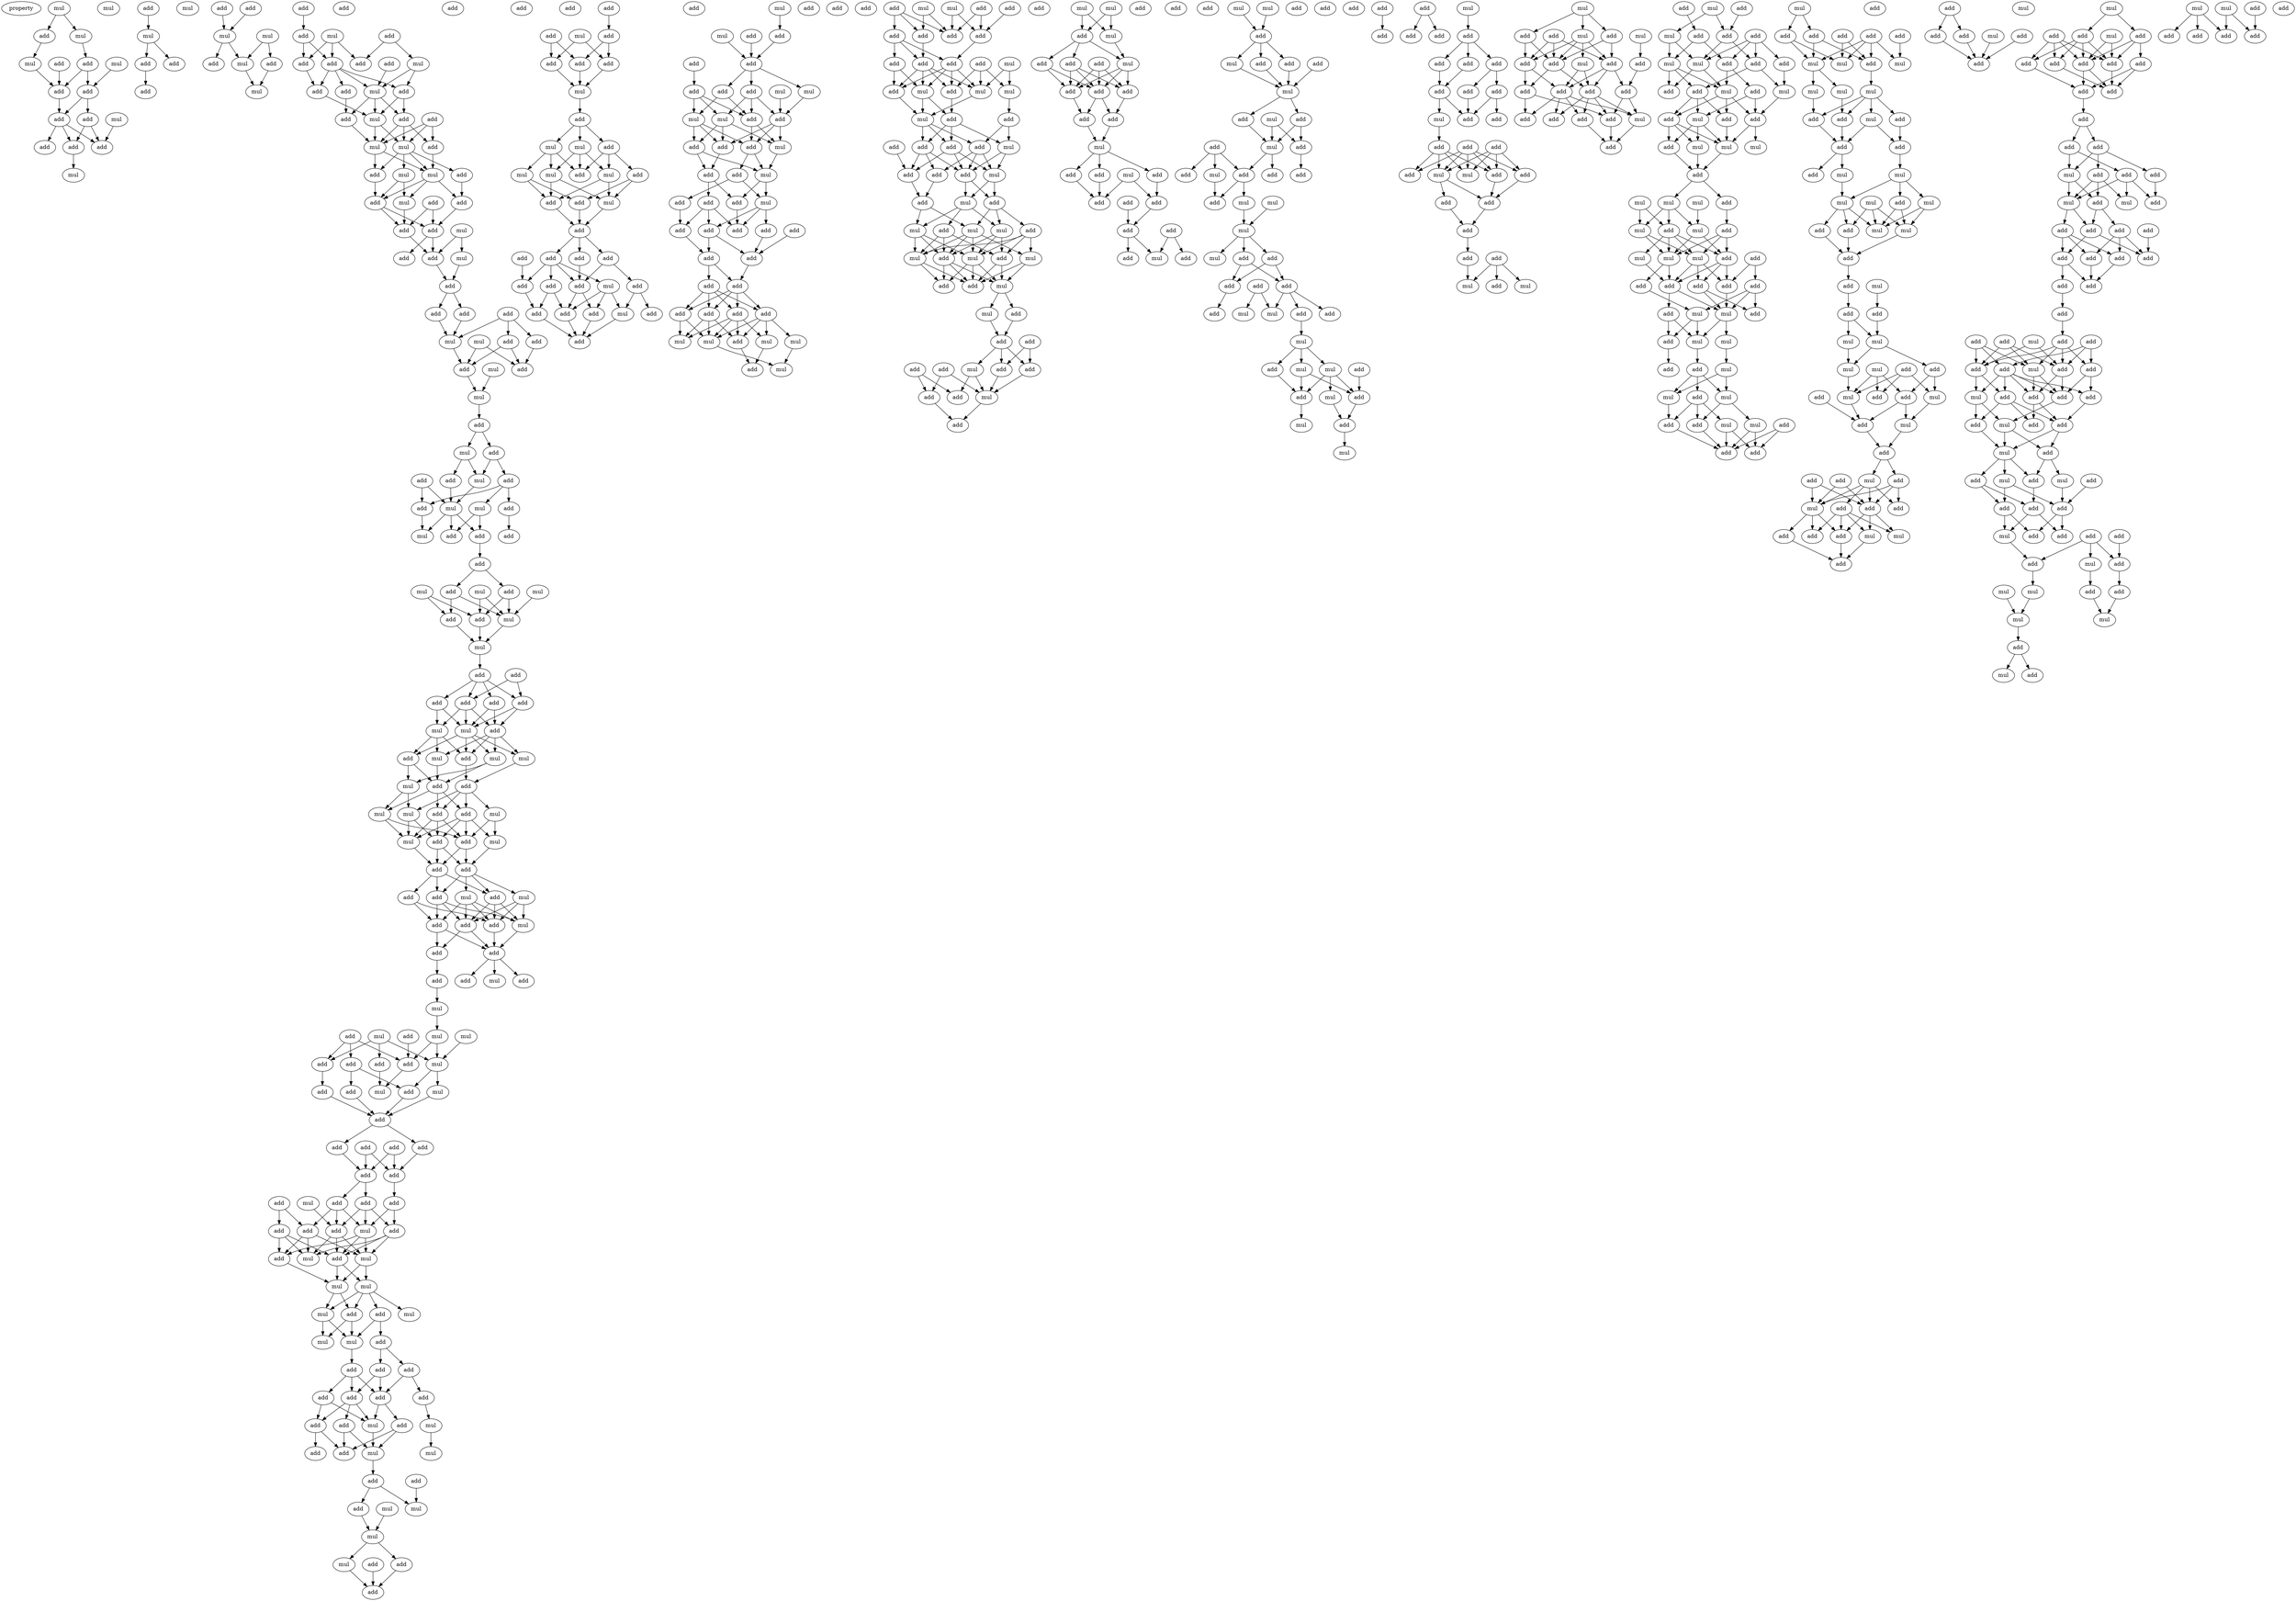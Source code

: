 digraph {
    node [fontcolor=black]
    property [mul=2,lf=1.9]
    0 [ label = mul ];
    1 [ label = mul ];
    2 [ label = mul ];
    3 [ label = add ];
    4 [ label = mul ];
    5 [ label = add ];
    6 [ label = add ];
    7 [ label = mul ];
    8 [ label = add ];
    9 [ label = add ];
    10 [ label = add ];
    11 [ label = mul ];
    12 [ label = add ];
    13 [ label = add ];
    14 [ label = add ];
    15 [ label = add ];
    16 [ label = add ];
    17 [ label = mul ];
    18 [ label = mul ];
    19 [ label = mul ];
    20 [ label = add ];
    21 [ label = add ];
    22 [ label = add ];
    23 [ label = add ];
    24 [ label = add ];
    25 [ label = mul ];
    26 [ label = mul ];
    27 [ label = add ];
    28 [ label = add ];
    29 [ label = mul ];
    30 [ label = mul ];
    31 [ label = add ];
    32 [ label = mul ];
    33 [ label = add ];
    34 [ label = add ];
    35 [ label = add ];
    36 [ label = add ];
    37 [ label = add ];
    38 [ label = mul ];
    39 [ label = add ];
    40 [ label = add ];
    41 [ label = mul ];
    42 [ label = add ];
    43 [ label = add ];
    44 [ label = add ];
    45 [ label = add ];
    46 [ label = mul ];
    47 [ label = add ];
    48 [ label = mul ];
    49 [ label = add ];
    50 [ label = mul ];
    51 [ label = mul ];
    52 [ label = add ];
    53 [ label = mul ];
    54 [ label = add ];
    55 [ label = add ];
    56 [ label = mul ];
    57 [ label = add ];
    58 [ label = add ];
    59 [ label = mul ];
    60 [ label = add ];
    61 [ label = add ];
    62 [ label = add ];
    63 [ label = mul ];
    64 [ label = add ];
    65 [ label = add ];
    66 [ label = add ];
    67 [ label = add ];
    68 [ label = add ];
    69 [ label = mul ];
    70 [ label = add ];
    71 [ label = mul ];
    72 [ label = add ];
    73 [ label = add ];
    74 [ label = add ];
    75 [ label = mul ];
    76 [ label = mul ];
    77 [ label = add ];
    78 [ label = mul ];
    79 [ label = add ];
    80 [ label = add ];
    81 [ label = add ];
    82 [ label = mul ];
    83 [ label = add ];
    84 [ label = add ];
    85 [ label = mul ];
    86 [ label = mul ];
    87 [ label = add ];
    88 [ label = add ];
    89 [ label = add ];
    90 [ label = mul ];
    91 [ label = add ];
    92 [ label = add ];
    93 [ label = add ];
    94 [ label = add ];
    95 [ label = mul ];
    96 [ label = mul ];
    97 [ label = mul ];
    98 [ label = add ];
    99 [ label = add ];
    100 [ label = mul ];
    101 [ label = mul ];
    102 [ label = add ];
    103 [ label = add ];
    104 [ label = add ];
    105 [ label = add ];
    106 [ label = add ];
    107 [ label = add ];
    108 [ label = add ];
    109 [ label = mul ];
    110 [ label = mul ];
    111 [ label = add ];
    112 [ label = add ];
    113 [ label = mul ];
    114 [ label = add ];
    115 [ label = mul ];
    116 [ label = mul ];
    117 [ label = mul ];
    118 [ label = add ];
    119 [ label = add ];
    120 [ label = mul ];
    121 [ label = mul ];
    122 [ label = add ];
    123 [ label = add ];
    124 [ label = mul ];
    125 [ label = add ];
    126 [ label = add ];
    127 [ label = mul ];
    128 [ label = mul ];
    129 [ label = add ];
    130 [ label = add ];
    131 [ label = mul ];
    132 [ label = add ];
    133 [ label = add ];
    134 [ label = mul ];
    135 [ label = add ];
    136 [ label = add ];
    137 [ label = add ];
    138 [ label = add ];
    139 [ label = mul ];
    140 [ label = add ];
    141 [ label = add ];
    142 [ label = mul ];
    143 [ label = add ];
    144 [ label = add ];
    145 [ label = add ];
    146 [ label = mul ];
    147 [ label = mul ];
    148 [ label = mul ];
    149 [ label = add ];
    150 [ label = add ];
    151 [ label = mul ];
    152 [ label = add ];
    153 [ label = add ];
    154 [ label = add ];
    155 [ label = mul ];
    156 [ label = add ];
    157 [ label = mul ];
    158 [ label = add ];
    159 [ label = add ];
    160 [ label = add ];
    161 [ label = mul ];
    162 [ label = add ];
    163 [ label = add ];
    164 [ label = add ];
    165 [ label = add ];
    166 [ label = add ];
    167 [ label = add ];
    168 [ label = add ];
    169 [ label = add ];
    170 [ label = add ];
    171 [ label = mul ];
    172 [ label = add ];
    173 [ label = add ];
    174 [ label = add ];
    175 [ label = add ];
    176 [ label = mul ];
    177 [ label = add ];
    178 [ label = add ];
    179 [ label = add ];
    180 [ label = mul ];
    181 [ label = add ];
    182 [ label = add ];
    183 [ label = mul ];
    184 [ label = mul ];
    185 [ label = mul ];
    186 [ label = mul ];
    187 [ label = add ];
    188 [ label = add ];
    189 [ label = mul ];
    190 [ label = mul ];
    191 [ label = add ];
    192 [ label = mul ];
    193 [ label = add ];
    194 [ label = add ];
    195 [ label = add ];
    196 [ label = add ];
    197 [ label = add ];
    198 [ label = add ];
    199 [ label = add ];
    200 [ label = add ];
    201 [ label = add ];
    202 [ label = mul ];
    203 [ label = add ];
    204 [ label = add ];
    205 [ label = mul ];
    206 [ label = add ];
    207 [ label = add ];
    208 [ label = mul ];
    209 [ label = mul ];
    210 [ label = add ];
    211 [ label = add ];
    212 [ label = add ];
    213 [ label = mul ];
    214 [ label = mul ];
    215 [ label = mul ];
    216 [ label = add ];
    217 [ label = mul ];
    218 [ label = add ];
    219 [ label = add ];
    220 [ label = add ];
    221 [ label = add ];
    222 [ label = add ];
    223 [ label = add ];
    224 [ label = mul ];
    225 [ label = add ];
    226 [ label = add ];
    227 [ label = add ];
    228 [ label = add ];
    229 [ label = mul ];
    230 [ label = add ];
    231 [ label = mul ];
    232 [ label = mul ];
    233 [ label = add ];
    234 [ label = mul ];
    235 [ label = mul ];
    236 [ label = mul ];
    237 [ label = add ];
    238 [ label = add ];
    239 [ label = add ];
    240 [ label = mul ];
    241 [ label = add ];
    242 [ label = add ];
    243 [ label = add ];
    244 [ label = add ];
    245 [ label = add ];
    246 [ label = add ];
    247 [ label = add ];
    248 [ label = mul ];
    249 [ label = add ];
    250 [ label = add ];
    251 [ label = add ];
    252 [ label = mul ];
    253 [ label = add ];
    254 [ label = add ];
    255 [ label = add ];
    256 [ label = add ];
    257 [ label = add ];
    258 [ label = mul ];
    259 [ label = mul ];
    260 [ label = add ];
    261 [ label = add ];
    262 [ label = add ];
    263 [ label = add ];
    264 [ label = add ];
    265 [ label = add ];
    266 [ label = mul ];
    267 [ label = add ];
    268 [ label = mul ];
    269 [ label = mul ];
    270 [ label = add ];
    271 [ label = add ];
    272 [ label = mul ];
    273 [ label = add ];
    274 [ label = add ];
    275 [ label = mul ];
    276 [ label = add ];
    277 [ label = mul ];
    278 [ label = add ];
    279 [ label = add ];
    280 [ label = add ];
    281 [ label = add ];
    282 [ label = add ];
    283 [ label = mul ];
    284 [ label = add ];
    285 [ label = add ];
    286 [ label = add ];
    287 [ label = add ];
    288 [ label = add ];
    289 [ label = add ];
    290 [ label = add ];
    291 [ label = add ];
    292 [ label = add ];
    293 [ label = add ];
    294 [ label = add ];
    295 [ label = add ];
    296 [ label = add ];
    297 [ label = add ];
    298 [ label = mul ];
    299 [ label = mul ];
    300 [ label = mul ];
    301 [ label = add ];
    302 [ label = mul ];
    303 [ label = add ];
    304 [ label = mul ];
    305 [ label = add ];
    306 [ label = add ];
    307 [ label = add ];
    308 [ label = mul ];
    309 [ label = add ];
    310 [ label = add ];
    311 [ label = mul ];
    312 [ label = add ];
    313 [ label = add ];
    314 [ label = add ];
    315 [ label = add ];
    316 [ label = mul ];
    317 [ label = add ];
    318 [ label = add ];
    319 [ label = add ];
    320 [ label = add ];
    321 [ label = mul ];
    322 [ label = mul ];
    323 [ label = add ];
    324 [ label = add ];
    325 [ label = mul ];
    326 [ label = mul ];
    327 [ label = add ];
    328 [ label = add ];
    329 [ label = add ];
    330 [ label = add ];
    331 [ label = add ];
    332 [ label = mul ];
    333 [ label = add ];
    334 [ label = add ];
    335 [ label = add ];
    336 [ label = mul ];
    337 [ label = add ];
    338 [ label = mul ];
    339 [ label = add ];
    340 [ label = add ];
    341 [ label = add ];
    342 [ label = mul ];
    343 [ label = add ];
    344 [ label = mul ];
    345 [ label = mul ];
    346 [ label = add ];
    347 [ label = add ];
    348 [ label = mul ];
    349 [ label = mul ];
    350 [ label = mul ];
    351 [ label = mul ];
    352 [ label = add ];
    353 [ label = add ];
    354 [ label = mul ];
    355 [ label = add ];
    356 [ label = add ];
    357 [ label = add ];
    358 [ label = add ];
    359 [ label = add ];
    360 [ label = add ];
    361 [ label = mul ];
    362 [ label = add ];
    363 [ label = add ];
    364 [ label = mul ];
    365 [ label = add ];
    366 [ label = add ];
    367 [ label = add ];
    368 [ label = mul ];
    369 [ label = mul ];
    370 [ label = add ];
    371 [ label = add ];
    372 [ label = mul ];
    373 [ label = mul ];
    374 [ label = add ];
    375 [ label = add ];
    376 [ label = add ];
    377 [ label = add ];
    378 [ label = add ];
    379 [ label = add ];
    380 [ label = add ];
    381 [ label = add ];
    382 [ label = mul ];
    383 [ label = add ];
    384 [ label = add ];
    385 [ label = add ];
    386 [ label = mul ];
    387 [ label = add ];
    388 [ label = add ];
    389 [ label = add ];
    390 [ label = add ];
    391 [ label = add ];
    392 [ label = add ];
    393 [ label = mul ];
    394 [ label = add ];
    395 [ label = add ];
    396 [ label = add ];
    397 [ label = mul ];
    398 [ label = mul ];
    399 [ label = add ];
    400 [ label = mul ];
    401 [ label = add ];
    402 [ label = add ];
    403 [ label = add ];
    404 [ label = mul ];
    405 [ label = add ];
    406 [ label = mul ];
    407 [ label = add ];
    408 [ label = add ];
    409 [ label = add ];
    410 [ label = mul ];
    411 [ label = add ];
    412 [ label = mul ];
    413 [ label = add ];
    414 [ label = add ];
    415 [ label = add ];
    416 [ label = mul ];
    417 [ label = add ];
    418 [ label = mul ];
    419 [ label = mul ];
    420 [ label = add ];
    421 [ label = mul ];
    422 [ label = add ];
    423 [ label = add ];
    424 [ label = add ];
    425 [ label = add ];
    426 [ label = add ];
    427 [ label = add ];
    428 [ label = mul ];
    429 [ label = add ];
    430 [ label = add ];
    431 [ label = mul ];
    432 [ label = add ];
    433 [ label = mul ];
    434 [ label = mul ];
    435 [ label = mul ];
    436 [ label = add ];
    437 [ label = add ];
    438 [ label = add ];
    439 [ label = mul ];
    440 [ label = add ];
    441 [ label = add ];
    442 [ label = add ];
    443 [ label = add ];
    444 [ label = mul ];
    445 [ label = add ];
    446 [ label = mul ];
    447 [ label = add ];
    448 [ label = add ];
    449 [ label = add ];
    450 [ label = mul ];
    451 [ label = add ];
    452 [ label = add ];
    453 [ label = add ];
    454 [ label = add ];
    455 [ label = add ];
    456 [ label = add ];
    457 [ label = add ];
    458 [ label = mul ];
    459 [ label = add ];
    460 [ label = add ];
    461 [ label = add ];
    462 [ label = add ];
    463 [ label = add ];
    464 [ label = add ];
    465 [ label = add ];
    466 [ label = add ];
    467 [ label = mul ];
    468 [ label = mul ];
    469 [ label = add ];
    470 [ label = add ];
    471 [ label = add ];
    472 [ label = add ];
    473 [ label = add ];
    474 [ label = mul ];
    475 [ label = mul ];
    476 [ label = add ];
    477 [ label = mul ];
    478 [ label = add ];
    479 [ label = mul ];
    480 [ label = add ];
    481 [ label = add ];
    482 [ label = mul ];
    483 [ label = add ];
    484 [ label = add ];
    485 [ label = add ];
    486 [ label = mul ];
    487 [ label = add ];
    488 [ label = add ];
    489 [ label = add ];
    490 [ label = add ];
    491 [ label = add ];
    492 [ label = mul ];
    493 [ label = add ];
    494 [ label = add ];
    495 [ label = add ];
    496 [ label = add ];
    497 [ label = add ];
    498 [ label = mul ];
    499 [ label = add ];
    500 [ label = add ];
    501 [ label = mul ];
    502 [ label = add ];
    503 [ label = add ];
    504 [ label = add ];
    505 [ label = mul ];
    506 [ label = add ];
    507 [ label = add ];
    508 [ label = mul ];
    509 [ label = add ];
    510 [ label = mul ];
    511 [ label = mul ];
    512 [ label = add ];
    513 [ label = add ];
    514 [ label = add ];
    515 [ label = add ];
    516 [ label = add ];
    517 [ label = add ];
    518 [ label = mul ];
    519 [ label = add ];
    520 [ label = mul ];
    521 [ label = mul ];
    522 [ label = mul ];
    523 [ label = add ];
    524 [ label = mul ];
    525 [ label = mul ];
    526 [ label = mul ];
    527 [ label = add ];
    528 [ label = mul ];
    529 [ label = add ];
    530 [ label = mul ];
    531 [ label = add ];
    532 [ label = add ];
    533 [ label = mul ];
    534 [ label = mul ];
    535 [ label = add ];
    536 [ label = mul ];
    537 [ label = add ];
    538 [ label = add ];
    539 [ label = add ];
    540 [ label = add ];
    541 [ label = add ];
    542 [ label = mul ];
    543 [ label = mul ];
    544 [ label = add ];
    545 [ label = add ];
    546 [ label = mul ];
    547 [ label = add ];
    548 [ label = mul ];
    549 [ label = mul ];
    550 [ label = add ];
    551 [ label = add ];
    552 [ label = mul ];
    553 [ label = add ];
    554 [ label = mul ];
    555 [ label = add ];
    556 [ label = add ];
    557 [ label = add ];
    558 [ label = mul ];
    559 [ label = mul ];
    560 [ label = add ];
    561 [ label = add ];
    562 [ label = mul ];
    563 [ label = add ];
    564 [ label = add ];
    565 [ label = add ];
    566 [ label = add ];
    567 [ label = add ];
    568 [ label = add ];
    569 [ label = mul ];
    570 [ label = mul ];
    571 [ label = mul ];
    572 [ label = mul ];
    573 [ label = mul ];
    574 [ label = mul ];
    575 [ label = mul ];
    576 [ label = add ];
    577 [ label = add ];
    578 [ label = add ];
    579 [ label = add ];
    580 [ label = add ];
    581 [ label = mul ];
    582 [ label = mul ];
    583 [ label = add ];
    584 [ label = add ];
    585 [ label = mul ];
    586 [ label = mul ];
    587 [ label = mul ];
    588 [ label = mul ];
    589 [ label = mul ];
    590 [ label = add ];
    591 [ label = add ];
    592 [ label = add ];
    593 [ label = mul ];
    594 [ label = add ];
    595 [ label = add ];
    596 [ label = add ];
    597 [ label = add ];
    598 [ label = mul ];
    599 [ label = mul ];
    600 [ label = mul ];
    601 [ label = add ];
    602 [ label = mul ];
    603 [ label = add ];
    604 [ label = mul ];
    605 [ label = mul ];
    606 [ label = add ];
    607 [ label = add ];
    608 [ label = add ];
    609 [ label = add ];
    610 [ label = mul ];
    611 [ label = add ];
    612 [ label = add ];
    613 [ label = mul ];
    614 [ label = add ];
    615 [ label = add ];
    616 [ label = add ];
    617 [ label = mul ];
    618 [ label = add ];
    619 [ label = add ];
    620 [ label = add ];
    621 [ label = add ];
    622 [ label = mul ];
    623 [ label = add ];
    624 [ label = mul ];
    625 [ label = add ];
    626 [ label = add ];
    627 [ label = add ];
    628 [ label = mul ];
    629 [ label = add ];
    630 [ label = mul ];
    631 [ label = add ];
    632 [ label = add ];
    633 [ label = mul ];
    634 [ label = add ];
    635 [ label = add ];
    636 [ label = add ];
    637 [ label = mul ];
    638 [ label = add ];
    639 [ label = add ];
    640 [ label = add ];
    641 [ label = add ];
    642 [ label = add ];
    643 [ label = add ];
    644 [ label = add ];
    645 [ label = add ];
    646 [ label = add ];
    647 [ label = add ];
    648 [ label = add ];
    649 [ label = add ];
    650 [ label = mul ];
    651 [ label = add ];
    652 [ label = add ];
    653 [ label = mul ];
    654 [ label = mul ];
    655 [ label = add ];
    656 [ label = add ];
    657 [ label = add ];
    658 [ label = add ];
    659 [ label = add ];
    660 [ label = add ];
    661 [ label = add ];
    662 [ label = add ];
    663 [ label = add ];
    664 [ label = add ];
    665 [ label = add ];
    666 [ label = add ];
    667 [ label = mul ];
    668 [ label = add ];
    669 [ label = add ];
    670 [ label = add ];
    671 [ label = add ];
    672 [ label = mul ];
    673 [ label = add ];
    674 [ label = add ];
    675 [ label = add ];
    676 [ label = add ];
    677 [ label = add ];
    678 [ label = add ];
    679 [ label = mul ];
    680 [ label = add ];
    681 [ label = add ];
    682 [ label = mul ];
    683 [ label = add ];
    684 [ label = add ];
    685 [ label = add ];
    686 [ label = mul ];
    687 [ label = add ];
    688 [ label = add ];
    689 [ label = mul ];
    690 [ label = add ];
    691 [ label = add ];
    692 [ label = mul ];
    693 [ label = add ];
    694 [ label = add ];
    695 [ label = add ];
    696 [ label = add ];
    697 [ label = add ];
    698 [ label = add ];
    699 [ label = mul ];
    700 [ label = add ];
    701 [ label = mul ];
    702 [ label = add ];
    703 [ label = add ];
    704 [ label = mul ];
    705 [ label = add ];
    706 [ label = add ];
    707 [ label = mul ];
    708 [ label = mul ];
    709 [ label = mul ];
    710 [ label = add ];
    711 [ label = mul ];
    712 [ label = add ];
    713 [ label = mul ];
    714 [ label = add ];
    715 [ label = mul ];
    716 [ label = add ];
    717 [ label = add ];
    718 [ label = add ];
    719 [ label = add ];
    720 [ label = add ];
    0 -> 2 [ name = 0 ];
    0 -> 3 [ name = 1 ];
    2 -> 6 [ name = 2 ];
    3 -> 7 [ name = 3 ];
    4 -> 9 [ name = 4 ];
    5 -> 8 [ name = 5 ];
    6 -> 8 [ name = 6 ];
    6 -> 9 [ name = 7 ];
    7 -> 8 [ name = 8 ];
    8 -> 10 [ name = 9 ];
    9 -> 10 [ name = 10 ];
    9 -> 12 [ name = 11 ];
    10 -> 13 [ name = 12 ];
    10 -> 14 [ name = 13 ];
    10 -> 15 [ name = 14 ];
    11 -> 14 [ name = 15 ];
    12 -> 14 [ name = 16 ];
    12 -> 15 [ name = 17 ];
    15 -> 17 [ name = 18 ];
    16 -> 18 [ name = 19 ];
    18 -> 20 [ name = 20 ];
    18 -> 21 [ name = 21 ];
    20 -> 22 [ name = 22 ];
    23 -> 26 [ name = 23 ];
    24 -> 26 [ name = 24 ];
    25 -> 27 [ name = 25 ];
    25 -> 29 [ name = 26 ];
    26 -> 28 [ name = 27 ];
    26 -> 29 [ name = 28 ];
    27 -> 30 [ name = 29 ];
    29 -> 30 [ name = 30 ];
    31 -> 34 [ name = 31 ];
    32 -> 36 [ name = 32 ];
    32 -> 37 [ name = 33 ];
    32 -> 39 [ name = 34 ];
    33 -> 36 [ name = 35 ];
    33 -> 38 [ name = 36 ];
    34 -> 37 [ name = 37 ];
    34 -> 39 [ name = 38 ];
    35 -> 41 [ name = 39 ];
    37 -> 40 [ name = 40 ];
    38 -> 41 [ name = 41 ];
    38 -> 42 [ name = 42 ];
    39 -> 40 [ name = 43 ];
    39 -> 41 [ name = 44 ];
    39 -> 42 [ name = 45 ];
    39 -> 43 [ name = 46 ];
    40 -> 46 [ name = 47 ];
    41 -> 44 [ name = 48 ];
    41 -> 45 [ name = 49 ];
    41 -> 46 [ name = 50 ];
    42 -> 45 [ name = 51 ];
    42 -> 46 [ name = 52 ];
    43 -> 44 [ name = 53 ];
    44 -> 50 [ name = 54 ];
    45 -> 48 [ name = 55 ];
    45 -> 49 [ name = 56 ];
    45 -> 50 [ name = 57 ];
    46 -> 48 [ name = 58 ];
    46 -> 50 [ name = 59 ];
    47 -> 48 [ name = 60 ];
    47 -> 49 [ name = 61 ];
    47 -> 50 [ name = 62 ];
    48 -> 51 [ name = 63 ];
    48 -> 52 [ name = 64 ];
    48 -> 53 [ name = 65 ];
    48 -> 54 [ name = 66 ];
    49 -> 51 [ name = 67 ];
    50 -> 51 [ name = 68 ];
    50 -> 54 [ name = 69 ];
    51 -> 55 [ name = 70 ];
    51 -> 56 [ name = 71 ];
    51 -> 58 [ name = 72 ];
    52 -> 55 [ name = 73 ];
    53 -> 56 [ name = 74 ];
    53 -> 58 [ name = 75 ];
    54 -> 58 [ name = 76 ];
    55 -> 61 [ name = 77 ];
    56 -> 60 [ name = 78 ];
    57 -> 60 [ name = 79 ];
    57 -> 61 [ name = 80 ];
    58 -> 60 [ name = 81 ];
    58 -> 61 [ name = 82 ];
    59 -> 63 [ name = 83 ];
    59 -> 64 [ name = 84 ];
    60 -> 64 [ name = 85 ];
    61 -> 62 [ name = 86 ];
    61 -> 64 [ name = 87 ];
    63 -> 65 [ name = 88 ];
    64 -> 65 [ name = 89 ];
    65 -> 67 [ name = 90 ];
    65 -> 68 [ name = 91 ];
    66 -> 69 [ name = 92 ];
    66 -> 70 [ name = 93 ];
    66 -> 72 [ name = 94 ];
    67 -> 69 [ name = 95 ];
    68 -> 69 [ name = 96 ];
    69 -> 73 [ name = 97 ];
    70 -> 74 [ name = 98 ];
    71 -> 73 [ name = 99 ];
    71 -> 74 [ name = 100 ];
    72 -> 73 [ name = 101 ];
    72 -> 74 [ name = 102 ];
    73 -> 76 [ name = 103 ];
    75 -> 76 [ name = 104 ];
    76 -> 77 [ name = 105 ];
    77 -> 78 [ name = 106 ];
    77 -> 79 [ name = 107 ];
    78 -> 81 [ name = 108 ];
    78 -> 82 [ name = 109 ];
    79 -> 82 [ name = 110 ];
    79 -> 83 [ name = 111 ];
    80 -> 85 [ name = 112 ];
    80 -> 87 [ name = 113 ];
    81 -> 85 [ name = 114 ];
    82 -> 85 [ name = 115 ];
    83 -> 84 [ name = 116 ];
    83 -> 86 [ name = 117 ];
    83 -> 87 [ name = 118 ];
    84 -> 91 [ name = 119 ];
    85 -> 88 [ name = 120 ];
    85 -> 89 [ name = 121 ];
    85 -> 90 [ name = 122 ];
    86 -> 88 [ name = 123 ];
    86 -> 89 [ name = 124 ];
    87 -> 90 [ name = 125 ];
    89 -> 92 [ name = 126 ];
    92 -> 93 [ name = 127 ];
    92 -> 94 [ name = 128 ];
    93 -> 98 [ name = 129 ];
    93 -> 100 [ name = 130 ];
    94 -> 99 [ name = 131 ];
    94 -> 100 [ name = 132 ];
    95 -> 98 [ name = 133 ];
    95 -> 99 [ name = 134 ];
    96 -> 100 [ name = 135 ];
    97 -> 99 [ name = 136 ];
    97 -> 100 [ name = 137 ];
    98 -> 101 [ name = 138 ];
    99 -> 101 [ name = 139 ];
    100 -> 101 [ name = 140 ];
    101 -> 102 [ name = 141 ];
    102 -> 105 [ name = 142 ];
    102 -> 106 [ name = 143 ];
    102 -> 107 [ name = 144 ];
    102 -> 108 [ name = 145 ];
    103 -> 106 [ name = 146 ];
    103 -> 108 [ name = 147 ];
    105 -> 110 [ name = 148 ];
    105 -> 111 [ name = 149 ];
    106 -> 110 [ name = 150 ];
    106 -> 111 [ name = 151 ];
    107 -> 109 [ name = 152 ];
    107 -> 110 [ name = 153 ];
    108 -> 109 [ name = 154 ];
    108 -> 110 [ name = 155 ];
    108 -> 111 [ name = 156 ];
    109 -> 112 [ name = 157 ];
    109 -> 114 [ name = 158 ];
    109 -> 116 [ name = 159 ];
    110 -> 112 [ name = 160 ];
    110 -> 113 [ name = 161 ];
    110 -> 114 [ name = 162 ];
    110 -> 115 [ name = 163 ];
    111 -> 112 [ name = 164 ];
    111 -> 113 [ name = 165 ];
    111 -> 115 [ name = 166 ];
    111 -> 116 [ name = 167 ];
    112 -> 119 [ name = 168 ];
    113 -> 117 [ name = 169 ];
    113 -> 118 [ name = 170 ];
    114 -> 117 [ name = 171 ];
    114 -> 118 [ name = 172 ];
    115 -> 119 [ name = 173 ];
    116 -> 118 [ name = 174 ];
    117 -> 121 [ name = 175 ];
    117 -> 124 [ name = 176 ];
    118 -> 121 [ name = 177 ];
    118 -> 122 [ name = 178 ];
    118 -> 123 [ name = 179 ];
    119 -> 120 [ name = 180 ];
    119 -> 122 [ name = 181 ];
    119 -> 123 [ name = 182 ];
    119 -> 124 [ name = 183 ];
    120 -> 125 [ name = 184 ];
    120 -> 127 [ name = 185 ];
    121 -> 125 [ name = 186 ];
    121 -> 128 [ name = 187 ];
    122 -> 125 [ name = 188 ];
    122 -> 126 [ name = 189 ];
    122 -> 128 [ name = 190 ];
    123 -> 125 [ name = 191 ];
    123 -> 126 [ name = 192 ];
    123 -> 127 [ name = 193 ];
    123 -> 128 [ name = 194 ];
    124 -> 126 [ name = 195 ];
    124 -> 128 [ name = 196 ];
    125 -> 129 [ name = 197 ];
    125 -> 130 [ name = 198 ];
    126 -> 129 [ name = 199 ];
    126 -> 130 [ name = 200 ];
    127 -> 130 [ name = 201 ];
    128 -> 129 [ name = 202 ];
    129 -> 132 [ name = 203 ];
    129 -> 133 [ name = 204 ];
    129 -> 135 [ name = 205 ];
    130 -> 131 [ name = 206 ];
    130 -> 133 [ name = 207 ];
    130 -> 134 [ name = 208 ];
    130 -> 135 [ name = 209 ];
    131 -> 136 [ name = 210 ];
    131 -> 137 [ name = 211 ];
    131 -> 138 [ name = 212 ];
    131 -> 139 [ name = 213 ];
    132 -> 136 [ name = 214 ];
    132 -> 138 [ name = 215 ];
    133 -> 136 [ name = 216 ];
    133 -> 137 [ name = 217 ];
    133 -> 139 [ name = 218 ];
    134 -> 136 [ name = 219 ];
    134 -> 137 [ name = 220 ];
    134 -> 139 [ name = 221 ];
    135 -> 137 [ name = 222 ];
    135 -> 138 [ name = 223 ];
    135 -> 139 [ name = 224 ];
    136 -> 140 [ name = 225 ];
    137 -> 140 [ name = 226 ];
    137 -> 141 [ name = 227 ];
    138 -> 140 [ name = 228 ];
    138 -> 141 [ name = 229 ];
    139 -> 140 [ name = 230 ];
    140 -> 142 [ name = 231 ];
    140 -> 143 [ name = 232 ];
    140 -> 145 [ name = 233 ];
    141 -> 144 [ name = 234 ];
    144 -> 146 [ name = 235 ];
    146 -> 147 [ name = 236 ];
    147 -> 153 [ name = 237 ];
    147 -> 155 [ name = 238 ];
    148 -> 154 [ name = 239 ];
    148 -> 155 [ name = 240 ];
    148 -> 156 [ name = 241 ];
    149 -> 153 [ name = 242 ];
    150 -> 152 [ name = 243 ];
    150 -> 153 [ name = 244 ];
    150 -> 156 [ name = 245 ];
    151 -> 155 [ name = 246 ];
    152 -> 158 [ name = 247 ];
    152 -> 159 [ name = 248 ];
    153 -> 161 [ name = 249 ];
    154 -> 161 [ name = 250 ];
    155 -> 157 [ name = 251 ];
    155 -> 159 [ name = 252 ];
    156 -> 160 [ name = 253 ];
    157 -> 162 [ name = 254 ];
    158 -> 162 [ name = 255 ];
    159 -> 162 [ name = 256 ];
    160 -> 162 [ name = 257 ];
    162 -> 163 [ name = 258 ];
    162 -> 164 [ name = 259 ];
    163 -> 169 [ name = 260 ];
    164 -> 168 [ name = 261 ];
    166 -> 168 [ name = 262 ];
    166 -> 169 [ name = 263 ];
    167 -> 168 [ name = 264 ];
    167 -> 169 [ name = 265 ];
    168 -> 172 [ name = 266 ];
    169 -> 170 [ name = 267 ];
    169 -> 173 [ name = 268 ];
    170 -> 176 [ name = 269 ];
    170 -> 177 [ name = 270 ];
    170 -> 179 [ name = 271 ];
    171 -> 177 [ name = 272 ];
    172 -> 176 [ name = 273 ];
    172 -> 179 [ name = 274 ];
    173 -> 175 [ name = 275 ];
    173 -> 176 [ name = 276 ];
    173 -> 177 [ name = 277 ];
    174 -> 175 [ name = 278 ];
    174 -> 178 [ name = 279 ];
    175 -> 180 [ name = 280 ];
    175 -> 181 [ name = 281 ];
    175 -> 183 [ name = 282 ];
    176 -> 180 [ name = 283 ];
    176 -> 181 [ name = 284 ];
    176 -> 182 [ name = 285 ];
    177 -> 180 [ name = 286 ];
    177 -> 182 [ name = 287 ];
    177 -> 183 [ name = 288 ];
    178 -> 181 [ name = 289 ];
    178 -> 182 [ name = 290 ];
    178 -> 183 [ name = 291 ];
    179 -> 180 [ name = 292 ];
    179 -> 182 [ name = 293 ];
    179 -> 183 [ name = 294 ];
    180 -> 184 [ name = 295 ];
    180 -> 185 [ name = 296 ];
    181 -> 185 [ name = 297 ];
    182 -> 184 [ name = 298 ];
    182 -> 185 [ name = 299 ];
    184 -> 186 [ name = 300 ];
    184 -> 187 [ name = 301 ];
    184 -> 188 [ name = 302 ];
    184 -> 189 [ name = 303 ];
    185 -> 186 [ name = 304 ];
    185 -> 187 [ name = 305 ];
    186 -> 190 [ name = 306 ];
    186 -> 192 [ name = 307 ];
    187 -> 190 [ name = 308 ];
    187 -> 192 [ name = 309 ];
    188 -> 190 [ name = 310 ];
    188 -> 191 [ name = 311 ];
    190 -> 193 [ name = 312 ];
    191 -> 195 [ name = 313 ];
    191 -> 196 [ name = 314 ];
    193 -> 198 [ name = 315 ];
    193 -> 199 [ name = 316 ];
    193 -> 200 [ name = 317 ];
    195 -> 197 [ name = 318 ];
    195 -> 198 [ name = 319 ];
    196 -> 198 [ name = 320 ];
    196 -> 200 [ name = 321 ];
    197 -> 205 [ name = 322 ];
    198 -> 202 [ name = 323 ];
    198 -> 204 [ name = 324 ];
    199 -> 202 [ name = 325 ];
    199 -> 203 [ name = 326 ];
    200 -> 201 [ name = 327 ];
    200 -> 202 [ name = 328 ];
    200 -> 203 [ name = 329 ];
    201 -> 206 [ name = 330 ];
    201 -> 208 [ name = 331 ];
    202 -> 208 [ name = 332 ];
    203 -> 206 [ name = 333 ];
    203 -> 207 [ name = 334 ];
    204 -> 206 [ name = 335 ];
    204 -> 208 [ name = 336 ];
    205 -> 209 [ name = 337 ];
    208 -> 210 [ name = 338 ];
    210 -> 212 [ name = 339 ];
    210 -> 213 [ name = 340 ];
    211 -> 213 [ name = 341 ];
    212 -> 215 [ name = 342 ];
    214 -> 215 [ name = 343 ];
    215 -> 217 [ name = 344 ];
    215 -> 219 [ name = 345 ];
    217 -> 220 [ name = 346 ];
    218 -> 220 [ name = 347 ];
    219 -> 220 [ name = 348 ];
    221 -> 222 [ name = 349 ];
    222 -> 226 [ name = 350 ];
    222 -> 227 [ name = 351 ];
    223 -> 225 [ name = 352 ];
    223 -> 226 [ name = 353 ];
    224 -> 225 [ name = 354 ];
    224 -> 227 [ name = 355 ];
    225 -> 229 [ name = 356 ];
    226 -> 229 [ name = 357 ];
    227 -> 229 [ name = 358 ];
    229 -> 230 [ name = 359 ];
    230 -> 231 [ name = 360 ];
    230 -> 232 [ name = 361 ];
    230 -> 233 [ name = 362 ];
    231 -> 234 [ name = 363 ];
    231 -> 236 [ name = 364 ];
    231 -> 237 [ name = 365 ];
    232 -> 234 [ name = 366 ];
    232 -> 235 [ name = 367 ];
    232 -> 237 [ name = 368 ];
    233 -> 236 [ name = 369 ];
    233 -> 237 [ name = 370 ];
    233 -> 238 [ name = 371 ];
    234 -> 240 [ name = 372 ];
    234 -> 241 [ name = 373 ];
    235 -> 239 [ name = 374 ];
    235 -> 241 [ name = 375 ];
    236 -> 240 [ name = 376 ];
    236 -> 241 [ name = 377 ];
    238 -> 239 [ name = 378 ];
    238 -> 240 [ name = 379 ];
    239 -> 242 [ name = 380 ];
    240 -> 242 [ name = 381 ];
    241 -> 242 [ name = 382 ];
    242 -> 244 [ name = 383 ];
    242 -> 245 [ name = 384 ];
    242 -> 246 [ name = 385 ];
    243 -> 249 [ name = 386 ];
    244 -> 247 [ name = 387 ];
    244 -> 250 [ name = 388 ];
    245 -> 248 [ name = 389 ];
    245 -> 249 [ name = 390 ];
    245 -> 250 [ name = 391 ];
    245 -> 251 [ name = 392 ];
    246 -> 250 [ name = 393 ];
    247 -> 252 [ name = 394 ];
    247 -> 253 [ name = 395 ];
    248 -> 252 [ name = 396 ];
    248 -> 254 [ name = 397 ];
    248 -> 255 [ name = 398 ];
    249 -> 256 [ name = 399 ];
    250 -> 254 [ name = 400 ];
    250 -> 255 [ name = 401 ];
    251 -> 255 [ name = 402 ];
    251 -> 256 [ name = 403 ];
    252 -> 257 [ name = 404 ];
    254 -> 257 [ name = 405 ];
    255 -> 257 [ name = 406 ];
    256 -> 257 [ name = 407 ];
    258 -> 261 [ name = 408 ];
    259 -> 263 [ name = 409 ];
    260 -> 263 [ name = 410 ];
    261 -> 263 [ name = 411 ];
    262 -> 265 [ name = 412 ];
    263 -> 264 [ name = 413 ];
    263 -> 267 [ name = 414 ];
    263 -> 268 [ name = 415 ];
    264 -> 270 [ name = 416 ];
    264 -> 271 [ name = 417 ];
    264 -> 272 [ name = 418 ];
    265 -> 269 [ name = 419 ];
    265 -> 270 [ name = 420 ];
    265 -> 272 [ name = 421 ];
    266 -> 271 [ name = 422 ];
    267 -> 269 [ name = 423 ];
    267 -> 270 [ name = 424 ];
    268 -> 271 [ name = 425 ];
    269 -> 273 [ name = 426 ];
    269 -> 274 [ name = 427 ];
    269 -> 276 [ name = 428 ];
    270 -> 275 [ name = 429 ];
    270 -> 276 [ name = 430 ];
    271 -> 273 [ name = 431 ];
    271 -> 275 [ name = 432 ];
    271 -> 276 [ name = 433 ];
    272 -> 273 [ name = 434 ];
    272 -> 274 [ name = 435 ];
    272 -> 275 [ name = 436 ];
    273 -> 278 [ name = 437 ];
    274 -> 277 [ name = 438 ];
    274 -> 278 [ name = 439 ];
    275 -> 277 [ name = 440 ];
    276 -> 277 [ name = 441 ];
    276 -> 279 [ name = 442 ];
    277 -> 281 [ name = 443 ];
    277 -> 283 [ name = 444 ];
    278 -> 281 [ name = 445 ];
    278 -> 282 [ name = 446 ];
    279 -> 280 [ name = 447 ];
    279 -> 283 [ name = 448 ];
    280 -> 288 [ name = 449 ];
    281 -> 286 [ name = 450 ];
    282 -> 286 [ name = 451 ];
    282 -> 287 [ name = 452 ];
    282 -> 288 [ name = 453 ];
    283 -> 285 [ name = 454 ];
    283 -> 286 [ name = 455 ];
    283 -> 287 [ name = 456 ];
    284 -> 290 [ name = 457 ];
    285 -> 290 [ name = 458 ];
    287 -> 289 [ name = 459 ];
    287 -> 290 [ name = 460 ];
    288 -> 289 [ name = 461 ];
    289 -> 292 [ name = 462 ];
    289 -> 293 [ name = 463 ];
    290 -> 292 [ name = 464 ];
    292 -> 294 [ name = 465 ];
    292 -> 295 [ name = 466 ];
    292 -> 296 [ name = 467 ];
    292 -> 297 [ name = 468 ];
    293 -> 294 [ name = 469 ];
    293 -> 295 [ name = 470 ];
    293 -> 296 [ name = 471 ];
    293 -> 297 [ name = 472 ];
    294 -> 300 [ name = 473 ];
    294 -> 301 [ name = 474 ];
    294 -> 302 [ name = 475 ];
    295 -> 299 [ name = 476 ];
    295 -> 300 [ name = 477 ];
    295 -> 301 [ name = 478 ];
    295 -> 302 [ name = 479 ];
    296 -> 300 [ name = 480 ];
    296 -> 302 [ name = 481 ];
    297 -> 298 [ name = 482 ];
    297 -> 299 [ name = 483 ];
    297 -> 301 [ name = 484 ];
    297 -> 302 [ name = 485 ];
    298 -> 304 [ name = 486 ];
    299 -> 305 [ name = 487 ];
    301 -> 305 [ name = 488 ];
    302 -> 304 [ name = 489 ];
    307 -> 312 [ name = 490 ];
    307 -> 314 [ name = 491 ];
    307 -> 315 [ name = 492 ];
    308 -> 314 [ name = 493 ];
    308 -> 315 [ name = 494 ];
    309 -> 313 [ name = 495 ];
    309 -> 314 [ name = 496 ];
    310 -> 313 [ name = 497 ];
    311 -> 313 [ name = 498 ];
    311 -> 314 [ name = 499 ];
    312 -> 318 [ name = 500 ];
    312 -> 319 [ name = 501 ];
    312 -> 320 [ name = 502 ];
    313 -> 319 [ name = 503 ];
    315 -> 318 [ name = 504 ];
    316 -> 321 [ name = 505 ];
    316 -> 322 [ name = 506 ];
    317 -> 321 [ name = 507 ];
    317 -> 322 [ name = 508 ];
    317 -> 324 [ name = 509 ];
    318 -> 322 [ name = 510 ];
    318 -> 323 [ name = 511 ];
    318 -> 324 [ name = 512 ];
    318 -> 325 [ name = 513 ];
    319 -> 322 [ name = 514 ];
    319 -> 323 [ name = 515 ];
    319 -> 324 [ name = 516 ];
    319 -> 325 [ name = 517 ];
    320 -> 323 [ name = 518 ];
    320 -> 325 [ name = 519 ];
    321 -> 328 [ name = 520 ];
    322 -> 326 [ name = 521 ];
    323 -> 326 [ name = 522 ];
    324 -> 327 [ name = 523 ];
    325 -> 326 [ name = 524 ];
    325 -> 327 [ name = 525 ];
    326 -> 329 [ name = 526 ];
    326 -> 330 [ name = 527 ];
    326 -> 333 [ name = 528 ];
    327 -> 329 [ name = 529 ];
    327 -> 332 [ name = 530 ];
    327 -> 333 [ name = 531 ];
    328 -> 330 [ name = 532 ];
    328 -> 332 [ name = 533 ];
    329 -> 335 [ name = 534 ];
    329 -> 336 [ name = 535 ];
    329 -> 337 [ name = 536 ];
    330 -> 334 [ name = 537 ];
    330 -> 336 [ name = 538 ];
    330 -> 337 [ name = 539 ];
    331 -> 335 [ name = 540 ];
    332 -> 336 [ name = 541 ];
    332 -> 337 [ name = 542 ];
    333 -> 334 [ name = 543 ];
    333 -> 335 [ name = 544 ];
    333 -> 337 [ name = 545 ];
    334 -> 339 [ name = 546 ];
    335 -> 339 [ name = 547 ];
    336 -> 338 [ name = 548 ];
    336 -> 340 [ name = 549 ];
    337 -> 338 [ name = 550 ];
    337 -> 340 [ name = 551 ];
    338 -> 343 [ name = 552 ];
    338 -> 344 [ name = 553 ];
    338 -> 345 [ name = 554 ];
    339 -> 342 [ name = 555 ];
    339 -> 344 [ name = 556 ];
    340 -> 341 [ name = 557 ];
    340 -> 342 [ name = 558 ];
    340 -> 345 [ name = 559 ];
    341 -> 346 [ name = 560 ];
    341 -> 348 [ name = 561 ];
    341 -> 349 [ name = 562 ];
    341 -> 350 [ name = 563 ];
    342 -> 347 [ name = 564 ];
    342 -> 348 [ name = 565 ];
    342 -> 349 [ name = 566 ];
    342 -> 350 [ name = 567 ];
    343 -> 346 [ name = 568 ];
    343 -> 347 [ name = 569 ];
    343 -> 349 [ name = 570 ];
    344 -> 347 [ name = 571 ];
    344 -> 349 [ name = 572 ];
    344 -> 350 [ name = 573 ];
    345 -> 346 [ name = 574 ];
    345 -> 347 [ name = 575 ];
    345 -> 350 [ name = 576 ];
    346 -> 351 [ name = 577 ];
    346 -> 353 [ name = 578 ];
    347 -> 351 [ name = 579 ];
    347 -> 352 [ name = 580 ];
    347 -> 353 [ name = 581 ];
    348 -> 351 [ name = 582 ];
    348 -> 353 [ name = 583 ];
    349 -> 352 [ name = 584 ];
    349 -> 353 [ name = 585 ];
    350 -> 351 [ name = 586 ];
    350 -> 352 [ name = 587 ];
    350 -> 353 [ name = 588 ];
    351 -> 354 [ name = 589 ];
    351 -> 355 [ name = 590 ];
    354 -> 357 [ name = 591 ];
    355 -> 357 [ name = 592 ];
    356 -> 359 [ name = 593 ];
    356 -> 362 [ name = 594 ];
    357 -> 359 [ name = 595 ];
    357 -> 361 [ name = 596 ];
    357 -> 362 [ name = 597 ];
    358 -> 363 [ name = 598 ];
    358 -> 365 [ name = 599 ];
    359 -> 364 [ name = 600 ];
    360 -> 364 [ name = 601 ];
    360 -> 365 [ name = 602 ];
    361 -> 363 [ name = 603 ];
    361 -> 364 [ name = 604 ];
    362 -> 364 [ name = 605 ];
    364 -> 366 [ name = 606 ];
    365 -> 366 [ name = 607 ];
    368 -> 371 [ name = 608 ];
    368 -> 372 [ name = 609 ];
    369 -> 371 [ name = 610 ];
    369 -> 372 [ name = 611 ];
    371 -> 373 [ name = 612 ];
    371 -> 374 [ name = 613 ];
    371 -> 376 [ name = 614 ];
    372 -> 373 [ name = 615 ];
    373 -> 377 [ name = 616 ];
    373 -> 378 [ name = 617 ];
    373 -> 379 [ name = 618 ];
    374 -> 378 [ name = 619 ];
    374 -> 379 [ name = 620 ];
    375 -> 377 [ name = 621 ];
    375 -> 378 [ name = 622 ];
    375 -> 379 [ name = 623 ];
    376 -> 377 [ name = 624 ];
    376 -> 378 [ name = 625 ];
    376 -> 379 [ name = 626 ];
    377 -> 381 [ name = 627 ];
    378 -> 380 [ name = 628 ];
    378 -> 381 [ name = 629 ];
    379 -> 380 [ name = 630 ];
    380 -> 382 [ name = 631 ];
    381 -> 382 [ name = 632 ];
    382 -> 383 [ name = 633 ];
    382 -> 384 [ name = 634 ];
    382 -> 385 [ name = 635 ];
    383 -> 387 [ name = 636 ];
    384 -> 387 [ name = 637 ];
    385 -> 389 [ name = 638 ];
    386 -> 387 [ name = 639 ];
    386 -> 389 [ name = 640 ];
    388 -> 390 [ name = 641 ];
    389 -> 390 [ name = 642 ];
    390 -> 392 [ name = 643 ];
    390 -> 393 [ name = 644 ];
    391 -> 393 [ name = 645 ];
    391 -> 394 [ name = 646 ];
    397 -> 399 [ name = 647 ];
    398 -> 399 [ name = 648 ];
    399 -> 400 [ name = 649 ];
    399 -> 401 [ name = 650 ];
    399 -> 402 [ name = 651 ];
    400 -> 404 [ name = 652 ];
    401 -> 404 [ name = 653 ];
    402 -> 404 [ name = 654 ];
    403 -> 404 [ name = 655 ];
    404 -> 405 [ name = 656 ];
    404 -> 407 [ name = 657 ];
    405 -> 410 [ name = 658 ];
    406 -> 409 [ name = 659 ];
    406 -> 410 [ name = 660 ];
    407 -> 409 [ name = 661 ];
    407 -> 410 [ name = 662 ];
    408 -> 411 [ name = 663 ];
    408 -> 412 [ name = 664 ];
    408 -> 415 [ name = 665 ];
    409 -> 413 [ name = 666 ];
    410 -> 411 [ name = 667 ];
    410 -> 414 [ name = 668 ];
    411 -> 417 [ name = 669 ];
    411 -> 418 [ name = 670 ];
    412 -> 417 [ name = 671 ];
    416 -> 419 [ name = 672 ];
    418 -> 419 [ name = 673 ];
    419 -> 421 [ name = 674 ];
    419 -> 422 [ name = 675 ];
    419 -> 423 [ name = 676 ];
    422 -> 425 [ name = 677 ];
    422 -> 427 [ name = 678 ];
    423 -> 425 [ name = 679 ];
    423 -> 427 [ name = 680 ];
    425 -> 428 [ name = 681 ];
    425 -> 429 [ name = 682 ];
    425 -> 430 [ name = 683 ];
    426 -> 428 [ name = 684 ];
    426 -> 431 [ name = 685 ];
    427 -> 432 [ name = 686 ];
    429 -> 433 [ name = 687 ];
    433 -> 434 [ name = 688 ];
    433 -> 435 [ name = 689 ];
    433 -> 436 [ name = 690 ];
    434 -> 438 [ name = 691 ];
    434 -> 441 [ name = 692 ];
    435 -> 438 [ name = 693 ];
    435 -> 439 [ name = 694 ];
    435 -> 441 [ name = 695 ];
    436 -> 438 [ name = 696 ];
    437 -> 441 [ name = 697 ];
    438 -> 444 [ name = 698 ];
    439 -> 443 [ name = 699 ];
    441 -> 443 [ name = 700 ];
    442 -> 445 [ name = 701 ];
    443 -> 446 [ name = 702 ];
    447 -> 448 [ name = 703 ];
    447 -> 449 [ name = 704 ];
    450 -> 451 [ name = 705 ];
    451 -> 452 [ name = 706 ];
    451 -> 453 [ name = 707 ];
    451 -> 454 [ name = 708 ];
    452 -> 456 [ name = 709 ];
    453 -> 455 [ name = 710 ];
    453 -> 457 [ name = 711 ];
    454 -> 456 [ name = 712 ];
    455 -> 459 [ name = 713 ];
    456 -> 458 [ name = 714 ];
    456 -> 459 [ name = 715 ];
    457 -> 459 [ name = 716 ];
    457 -> 460 [ name = 717 ];
    458 -> 461 [ name = 718 ];
    461 -> 465 [ name = 719 ];
    461 -> 466 [ name = 720 ];
    461 -> 467 [ name = 721 ];
    461 -> 468 [ name = 722 ];
    462 -> 464 [ name = 723 ];
    462 -> 466 [ name = 724 ];
    462 -> 467 [ name = 725 ];
    462 -> 468 [ name = 726 ];
    463 -> 464 [ name = 727 ];
    463 -> 465 [ name = 728 ];
    463 -> 466 [ name = 729 ];
    463 -> 467 [ name = 730 ];
    463 -> 468 [ name = 731 ];
    464 -> 470 [ name = 732 ];
    466 -> 470 [ name = 733 ];
    468 -> 469 [ name = 734 ];
    468 -> 470 [ name = 735 ];
    469 -> 471 [ name = 736 ];
    470 -> 471 [ name = 737 ];
    471 -> 473 [ name = 738 ];
    472 -> 474 [ name = 739 ];
    472 -> 475 [ name = 740 ];
    472 -> 476 [ name = 741 ];
    473 -> 475 [ name = 742 ];
    477 -> 478 [ name = 743 ];
    477 -> 479 [ name = 744 ];
    477 -> 480 [ name = 745 ];
    478 -> 484 [ name = 746 ];
    478 -> 487 [ name = 747 ];
    479 -> 484 [ name = 748 ];
    479 -> 485 [ name = 749 ];
    479 -> 486 [ name = 750 ];
    479 -> 487 [ name = 751 ];
    480 -> 484 [ name = 752 ];
    480 -> 485 [ name = 753 ];
    481 -> 484 [ name = 754 ];
    481 -> 485 [ name = 755 ];
    481 -> 487 [ name = 756 ];
    482 -> 483 [ name = 757 ];
    483 -> 489 [ name = 758 ];
    484 -> 490 [ name = 759 ];
    484 -> 491 [ name = 760 ];
    485 -> 488 [ name = 761 ];
    485 -> 489 [ name = 762 ];
    485 -> 491 [ name = 763 ];
    486 -> 488 [ name = 764 ];
    486 -> 491 [ name = 765 ];
    487 -> 488 [ name = 766 ];
    487 -> 490 [ name = 767 ];
    488 -> 492 [ name = 768 ];
    488 -> 494 [ name = 769 ];
    488 -> 495 [ name = 770 ];
    488 -> 496 [ name = 771 ];
    489 -> 492 [ name = 772 ];
    489 -> 493 [ name = 773 ];
    490 -> 493 [ name = 774 ];
    490 -> 496 [ name = 775 ];
    491 -> 492 [ name = 776 ];
    491 -> 493 [ name = 777 ];
    491 -> 494 [ name = 778 ];
    491 -> 495 [ name = 779 ];
    492 -> 497 [ name = 780 ];
    493 -> 497 [ name = 781 ];
    494 -> 497 [ name = 782 ];
    498 -> 501 [ name = 783 ];
    498 -> 502 [ name = 784 ];
    499 -> 503 [ name = 785 ];
    500 -> 502 [ name = 786 ];
    501 -> 505 [ name = 787 ];
    501 -> 508 [ name = 788 ];
    502 -> 508 [ name = 789 ];
    502 -> 509 [ name = 790 ];
    503 -> 505 [ name = 791 ];
    503 -> 507 [ name = 792 ];
    504 -> 506 [ name = 793 ];
    504 -> 507 [ name = 794 ];
    504 -> 508 [ name = 795 ];
    504 -> 509 [ name = 796 ];
    505 -> 511 [ name = 797 ];
    505 -> 512 [ name = 798 ];
    505 -> 514 [ name = 799 ];
    506 -> 510 [ name = 800 ];
    507 -> 511 [ name = 801 ];
    507 -> 513 [ name = 802 ];
    508 -> 511 [ name = 803 ];
    508 -> 514 [ name = 804 ];
    509 -> 510 [ name = 805 ];
    509 -> 512 [ name = 806 ];
    510 -> 515 [ name = 807 ];
    511 -> 515 [ name = 808 ];
    511 -> 516 [ name = 809 ];
    511 -> 517 [ name = 810 ];
    512 -> 516 [ name = 811 ];
    512 -> 517 [ name = 812 ];
    512 -> 518 [ name = 813 ];
    513 -> 515 [ name = 814 ];
    513 -> 518 [ name = 815 ];
    515 -> 521 [ name = 816 ];
    515 -> 522 [ name = 817 ];
    516 -> 522 [ name = 818 ];
    517 -> 519 [ name = 819 ];
    517 -> 520 [ name = 820 ];
    517 -> 522 [ name = 821 ];
    518 -> 519 [ name = 822 ];
    518 -> 520 [ name = 823 ];
    518 -> 522 [ name = 824 ];
    519 -> 523 [ name = 825 ];
    520 -> 523 [ name = 826 ];
    522 -> 523 [ name = 827 ];
    523 -> 525 [ name = 828 ];
    523 -> 527 [ name = 829 ];
    524 -> 528 [ name = 830 ];
    525 -> 528 [ name = 831 ];
    525 -> 530 [ name = 832 ];
    525 -> 531 [ name = 833 ];
    526 -> 530 [ name = 834 ];
    526 -> 531 [ name = 835 ];
    527 -> 529 [ name = 836 ];
    528 -> 532 [ name = 837 ];
    528 -> 533 [ name = 838 ];
    529 -> 532 [ name = 839 ];
    529 -> 533 [ name = 840 ];
    529 -> 536 [ name = 841 ];
    530 -> 533 [ name = 842 ];
    530 -> 536 [ name = 843 ];
    531 -> 532 [ name = 844 ];
    531 -> 533 [ name = 845 ];
    531 -> 534 [ name = 846 ];
    531 -> 536 [ name = 847 ];
    532 -> 537 [ name = 848 ];
    532 -> 539 [ name = 849 ];
    532 -> 541 [ name = 850 ];
    533 -> 537 [ name = 851 ];
    533 -> 540 [ name = 852 ];
    534 -> 537 [ name = 853 ];
    535 -> 538 [ name = 854 ];
    535 -> 539 [ name = 855 ];
    536 -> 537 [ name = 856 ];
    536 -> 539 [ name = 857 ];
    536 -> 541 [ name = 858 ];
    537 -> 543 [ name = 859 ];
    537 -> 545 [ name = 860 ];
    538 -> 542 [ name = 861 ];
    538 -> 543 [ name = 862 ];
    538 -> 544 [ name = 863 ];
    539 -> 543 [ name = 864 ];
    540 -> 542 [ name = 865 ];
    541 -> 543 [ name = 866 ];
    541 -> 544 [ name = 867 ];
    542 -> 546 [ name = 868 ];
    542 -> 547 [ name = 869 ];
    543 -> 546 [ name = 870 ];
    543 -> 548 [ name = 871 ];
    545 -> 546 [ name = 872 ];
    545 -> 547 [ name = 873 ];
    546 -> 551 [ name = 874 ];
    547 -> 550 [ name = 875 ];
    548 -> 549 [ name = 876 ];
    549 -> 552 [ name = 877 ];
    549 -> 554 [ name = 878 ];
    551 -> 552 [ name = 879 ];
    551 -> 553 [ name = 880 ];
    551 -> 554 [ name = 881 ];
    552 -> 556 [ name = 882 ];
    553 -> 556 [ name = 883 ];
    553 -> 557 [ name = 884 ];
    553 -> 559 [ name = 885 ];
    554 -> 557 [ name = 886 ];
    554 -> 558 [ name = 887 ];
    555 -> 560 [ name = 888 ];
    555 -> 561 [ name = 889 ];
    556 -> 561 [ name = 890 ];
    557 -> 561 [ name = 891 ];
    558 -> 560 [ name = 892 ];
    558 -> 561 [ name = 893 ];
    559 -> 560 [ name = 894 ];
    559 -> 561 [ name = 895 ];
    562 -> 563 [ name = 896 ];
    562 -> 567 [ name = 897 ];
    563 -> 568 [ name = 898 ];
    563 -> 569 [ name = 899 ];
    564 -> 568 [ name = 900 ];
    564 -> 569 [ name = 901 ];
    564 -> 570 [ name = 902 ];
    564 -> 571 [ name = 903 ];
    565 -> 570 [ name = 904 ];
    566 -> 568 [ name = 905 ];
    566 -> 571 [ name = 906 ];
    567 -> 569 [ name = 907 ];
    567 -> 571 [ name = 908 ];
    568 -> 574 [ name = 909 ];
    569 -> 572 [ name = 910 ];
    569 -> 573 [ name = 911 ];
    572 -> 576 [ name = 912 ];
    573 -> 578 [ name = 913 ];
    574 -> 575 [ name = 914 ];
    574 -> 576 [ name = 915 ];
    574 -> 577 [ name = 916 ];
    574 -> 578 [ name = 917 ];
    575 -> 579 [ name = 918 ];
    575 -> 580 [ name = 919 ];
    576 -> 579 [ name = 920 ];
    577 -> 580 [ name = 921 ];
    578 -> 579 [ name = 922 ];
    579 -> 582 [ name = 923 ];
    579 -> 583 [ name = 924 ];
    580 -> 581 [ name = 925 ];
    581 -> 584 [ name = 926 ];
    581 -> 585 [ name = 927 ];
    581 -> 587 [ name = 928 ];
    582 -> 585 [ name = 929 ];
    584 -> 588 [ name = 930 ];
    584 -> 589 [ name = 931 ];
    585 -> 589 [ name = 932 ];
    585 -> 590 [ name = 933 ];
    585 -> 591 [ name = 934 ];
    586 -> 588 [ name = 935 ];
    586 -> 589 [ name = 936 ];
    586 -> 590 [ name = 937 ];
    587 -> 588 [ name = 938 ];
    587 -> 589 [ name = 939 ];
    588 -> 592 [ name = 940 ];
    590 -> 592 [ name = 941 ];
    591 -> 592 [ name = 942 ];
    592 -> 594 [ name = 943 ];
    593 -> 597 [ name = 944 ];
    594 -> 596 [ name = 945 ];
    596 -> 598 [ name = 946 ];
    596 -> 599 [ name = 947 ];
    597 -> 599 [ name = 948 ];
    598 -> 602 [ name = 949 ];
    599 -> 602 [ name = 950 ];
    599 -> 603 [ name = 951 ];
    600 -> 605 [ name = 952 ];
    600 -> 606 [ name = 953 ];
    600 -> 608 [ name = 954 ];
    601 -> 604 [ name = 955 ];
    601 -> 605 [ name = 956 ];
    601 -> 608 [ name = 957 ];
    602 -> 605 [ name = 958 ];
    603 -> 604 [ name = 959 ];
    603 -> 606 [ name = 960 ];
    604 -> 610 [ name = 961 ];
    605 -> 609 [ name = 962 ];
    606 -> 609 [ name = 963 ];
    606 -> 610 [ name = 964 ];
    607 -> 609 [ name = 965 ];
    609 -> 611 [ name = 966 ];
    610 -> 611 [ name = 967 ];
    611 -> 613 [ name = 968 ];
    611 -> 614 [ name = 969 ];
    612 -> 616 [ name = 970 ];
    612 -> 617 [ name = 971 ];
    613 -> 616 [ name = 972 ];
    613 -> 617 [ name = 973 ];
    613 -> 618 [ name = 974 ];
    613 -> 619 [ name = 975 ];
    614 -> 616 [ name = 976 ];
    614 -> 617 [ name = 977 ];
    614 -> 618 [ name = 978 ];
    615 -> 616 [ name = 979 ];
    615 -> 617 [ name = 980 ];
    616 -> 620 [ name = 981 ];
    616 -> 622 [ name = 982 ];
    616 -> 624 [ name = 983 ];
    617 -> 620 [ name = 984 ];
    617 -> 621 [ name = 985 ];
    617 -> 623 [ name = 986 ];
    619 -> 620 [ name = 987 ];
    619 -> 622 [ name = 988 ];
    619 -> 623 [ name = 989 ];
    619 -> 624 [ name = 990 ];
    620 -> 625 [ name = 991 ];
    621 -> 625 [ name = 992 ];
    622 -> 625 [ name = 993 ];
    626 -> 627 [ name = 994 ];
    626 -> 629 [ name = 995 ];
    627 -> 632 [ name = 996 ];
    629 -> 632 [ name = 997 ];
    630 -> 632 [ name = 998 ];
    631 -> 632 [ name = 999 ];
    633 -> 634 [ name = 1000 ];
    633 -> 635 [ name = 1001 ];
    634 -> 639 [ name = 1002 ];
    634 -> 640 [ name = 1003 ];
    634 -> 641 [ name = 1004 ];
    634 -> 642 [ name = 1005 ];
    635 -> 638 [ name = 1006 ];
    635 -> 639 [ name = 1007 ];
    635 -> 642 [ name = 1008 ];
    636 -> 639 [ name = 1009 ];
    636 -> 640 [ name = 1010 ];
    636 -> 641 [ name = 1011 ];
    636 -> 642 [ name = 1012 ];
    637 -> 639 [ name = 1013 ];
    637 -> 642 [ name = 1014 ];
    638 -> 643 [ name = 1015 ];
    638 -> 644 [ name = 1016 ];
    639 -> 644 [ name = 1017 ];
    640 -> 643 [ name = 1018 ];
    641 -> 644 [ name = 1019 ];
    642 -> 643 [ name = 1020 ];
    642 -> 644 [ name = 1021 ];
    643 -> 645 [ name = 1022 ];
    645 -> 646 [ name = 1023 ];
    645 -> 647 [ name = 1024 ];
    646 -> 648 [ name = 1025 ];
    646 -> 650 [ name = 1026 ];
    647 -> 649 [ name = 1027 ];
    647 -> 650 [ name = 1028 ];
    647 -> 651 [ name = 1029 ];
    648 -> 653 [ name = 1030 ];
    648 -> 654 [ name = 1031 ];
    648 -> 655 [ name = 1032 ];
    649 -> 655 [ name = 1033 ];
    650 -> 652 [ name = 1034 ];
    650 -> 654 [ name = 1035 ];
    651 -> 652 [ name = 1036 ];
    651 -> 653 [ name = 1037 ];
    651 -> 654 [ name = 1038 ];
    652 -> 656 [ name = 1039 ];
    652 -> 657 [ name = 1040 ];
    654 -> 657 [ name = 1041 ];
    654 -> 658 [ name = 1042 ];
    656 -> 660 [ name = 1043 ];
    656 -> 661 [ name = 1044 ];
    656 -> 662 [ name = 1045 ];
    657 -> 661 [ name = 1046 ];
    657 -> 663 [ name = 1047 ];
    658 -> 660 [ name = 1048 ];
    658 -> 662 [ name = 1049 ];
    658 -> 663 [ name = 1050 ];
    659 -> 661 [ name = 1051 ];
    660 -> 665 [ name = 1052 ];
    662 -> 665 [ name = 1053 ];
    663 -> 664 [ name = 1054 ];
    663 -> 665 [ name = 1055 ];
    664 -> 666 [ name = 1056 ];
    666 -> 671 [ name = 1057 ];
    667 -> 674 [ name = 1058 ];
    667 -> 676 [ name = 1059 ];
    668 -> 672 [ name = 1060 ];
    668 -> 674 [ name = 1061 ];
    668 -> 675 [ name = 1062 ];
    669 -> 673 [ name = 1063 ];
    669 -> 675 [ name = 1064 ];
    669 -> 676 [ name = 1065 ];
    670 -> 672 [ name = 1066 ];
    670 -> 674 [ name = 1067 ];
    670 -> 676 [ name = 1068 ];
    671 -> 672 [ name = 1069 ];
    671 -> 673 [ name = 1070 ];
    671 -> 674 [ name = 1071 ];
    671 -> 676 [ name = 1072 ];
    672 -> 680 [ name = 1073 ];
    672 -> 681 [ name = 1074 ];
    673 -> 678 [ name = 1075 ];
    673 -> 680 [ name = 1076 ];
    674 -> 677 [ name = 1077 ];
    674 -> 679 [ name = 1078 ];
    675 -> 677 [ name = 1079 ];
    675 -> 678 [ name = 1080 ];
    675 -> 679 [ name = 1081 ];
    675 -> 680 [ name = 1082 ];
    675 -> 681 [ name = 1083 ];
    676 -> 680 [ name = 1084 ];
    676 -> 681 [ name = 1085 ];
    677 -> 683 [ name = 1086 ];
    677 -> 684 [ name = 1087 ];
    677 -> 685 [ name = 1088 ];
    678 -> 684 [ name = 1089 ];
    679 -> 682 [ name = 1090 ];
    679 -> 685 [ name = 1091 ];
    680 -> 682 [ name = 1092 ];
    681 -> 683 [ name = 1093 ];
    681 -> 684 [ name = 1094 ];
    682 -> 686 [ name = 1095 ];
    682 -> 687 [ name = 1096 ];
    684 -> 686 [ name = 1097 ];
    684 -> 687 [ name = 1098 ];
    685 -> 686 [ name = 1099 ];
    686 -> 688 [ name = 1100 ];
    686 -> 689 [ name = 1101 ];
    686 -> 690 [ name = 1102 ];
    687 -> 690 [ name = 1103 ];
    687 -> 692 [ name = 1104 ];
    688 -> 693 [ name = 1105 ];
    688 -> 695 [ name = 1106 ];
    689 -> 693 [ name = 1107 ];
    689 -> 694 [ name = 1108 ];
    690 -> 695 [ name = 1109 ];
    691 -> 694 [ name = 1110 ];
    692 -> 694 [ name = 1111 ];
    693 -> 698 [ name = 1112 ];
    693 -> 699 [ name = 1113 ];
    694 -> 696 [ name = 1114 ];
    694 -> 698 [ name = 1115 ];
    695 -> 696 [ name = 1116 ];
    695 -> 699 [ name = 1117 ];
    697 -> 703 [ name = 1118 ];
    699 -> 702 [ name = 1119 ];
    700 -> 701 [ name = 1120 ];
    700 -> 702 [ name = 1121 ];
    700 -> 703 [ name = 1122 ];
    701 -> 706 [ name = 1123 ];
    702 -> 707 [ name = 1124 ];
    703 -> 705 [ name = 1125 ];
    704 -> 709 [ name = 1126 ];
    705 -> 708 [ name = 1127 ];
    706 -> 708 [ name = 1128 ];
    707 -> 709 [ name = 1129 ];
    709 -> 710 [ name = 1130 ];
    710 -> 711 [ name = 1131 ];
    710 -> 712 [ name = 1132 ];
    713 -> 717 [ name = 1133 ];
    713 -> 719 [ name = 1134 ];
    713 -> 720 [ name = 1135 ];
    715 -> 717 [ name = 1136 ];
    715 -> 718 [ name = 1137 ];
    716 -> 718 [ name = 1138 ];
}
